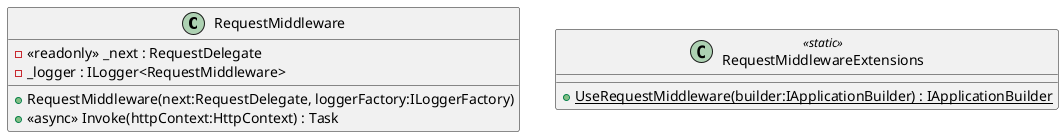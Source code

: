 @startuml
class RequestMiddleware {
    - <<readonly>> _next : RequestDelegate
    - _logger : ILogger<RequestMiddleware>
    + RequestMiddleware(next:RequestDelegate, loggerFactory:ILoggerFactory)
    + <<async>> Invoke(httpContext:HttpContext) : Task
}
class RequestMiddlewareExtensions <<static>> {
    + {static} UseRequestMiddleware(builder:IApplicationBuilder) : IApplicationBuilder
}
@enduml
